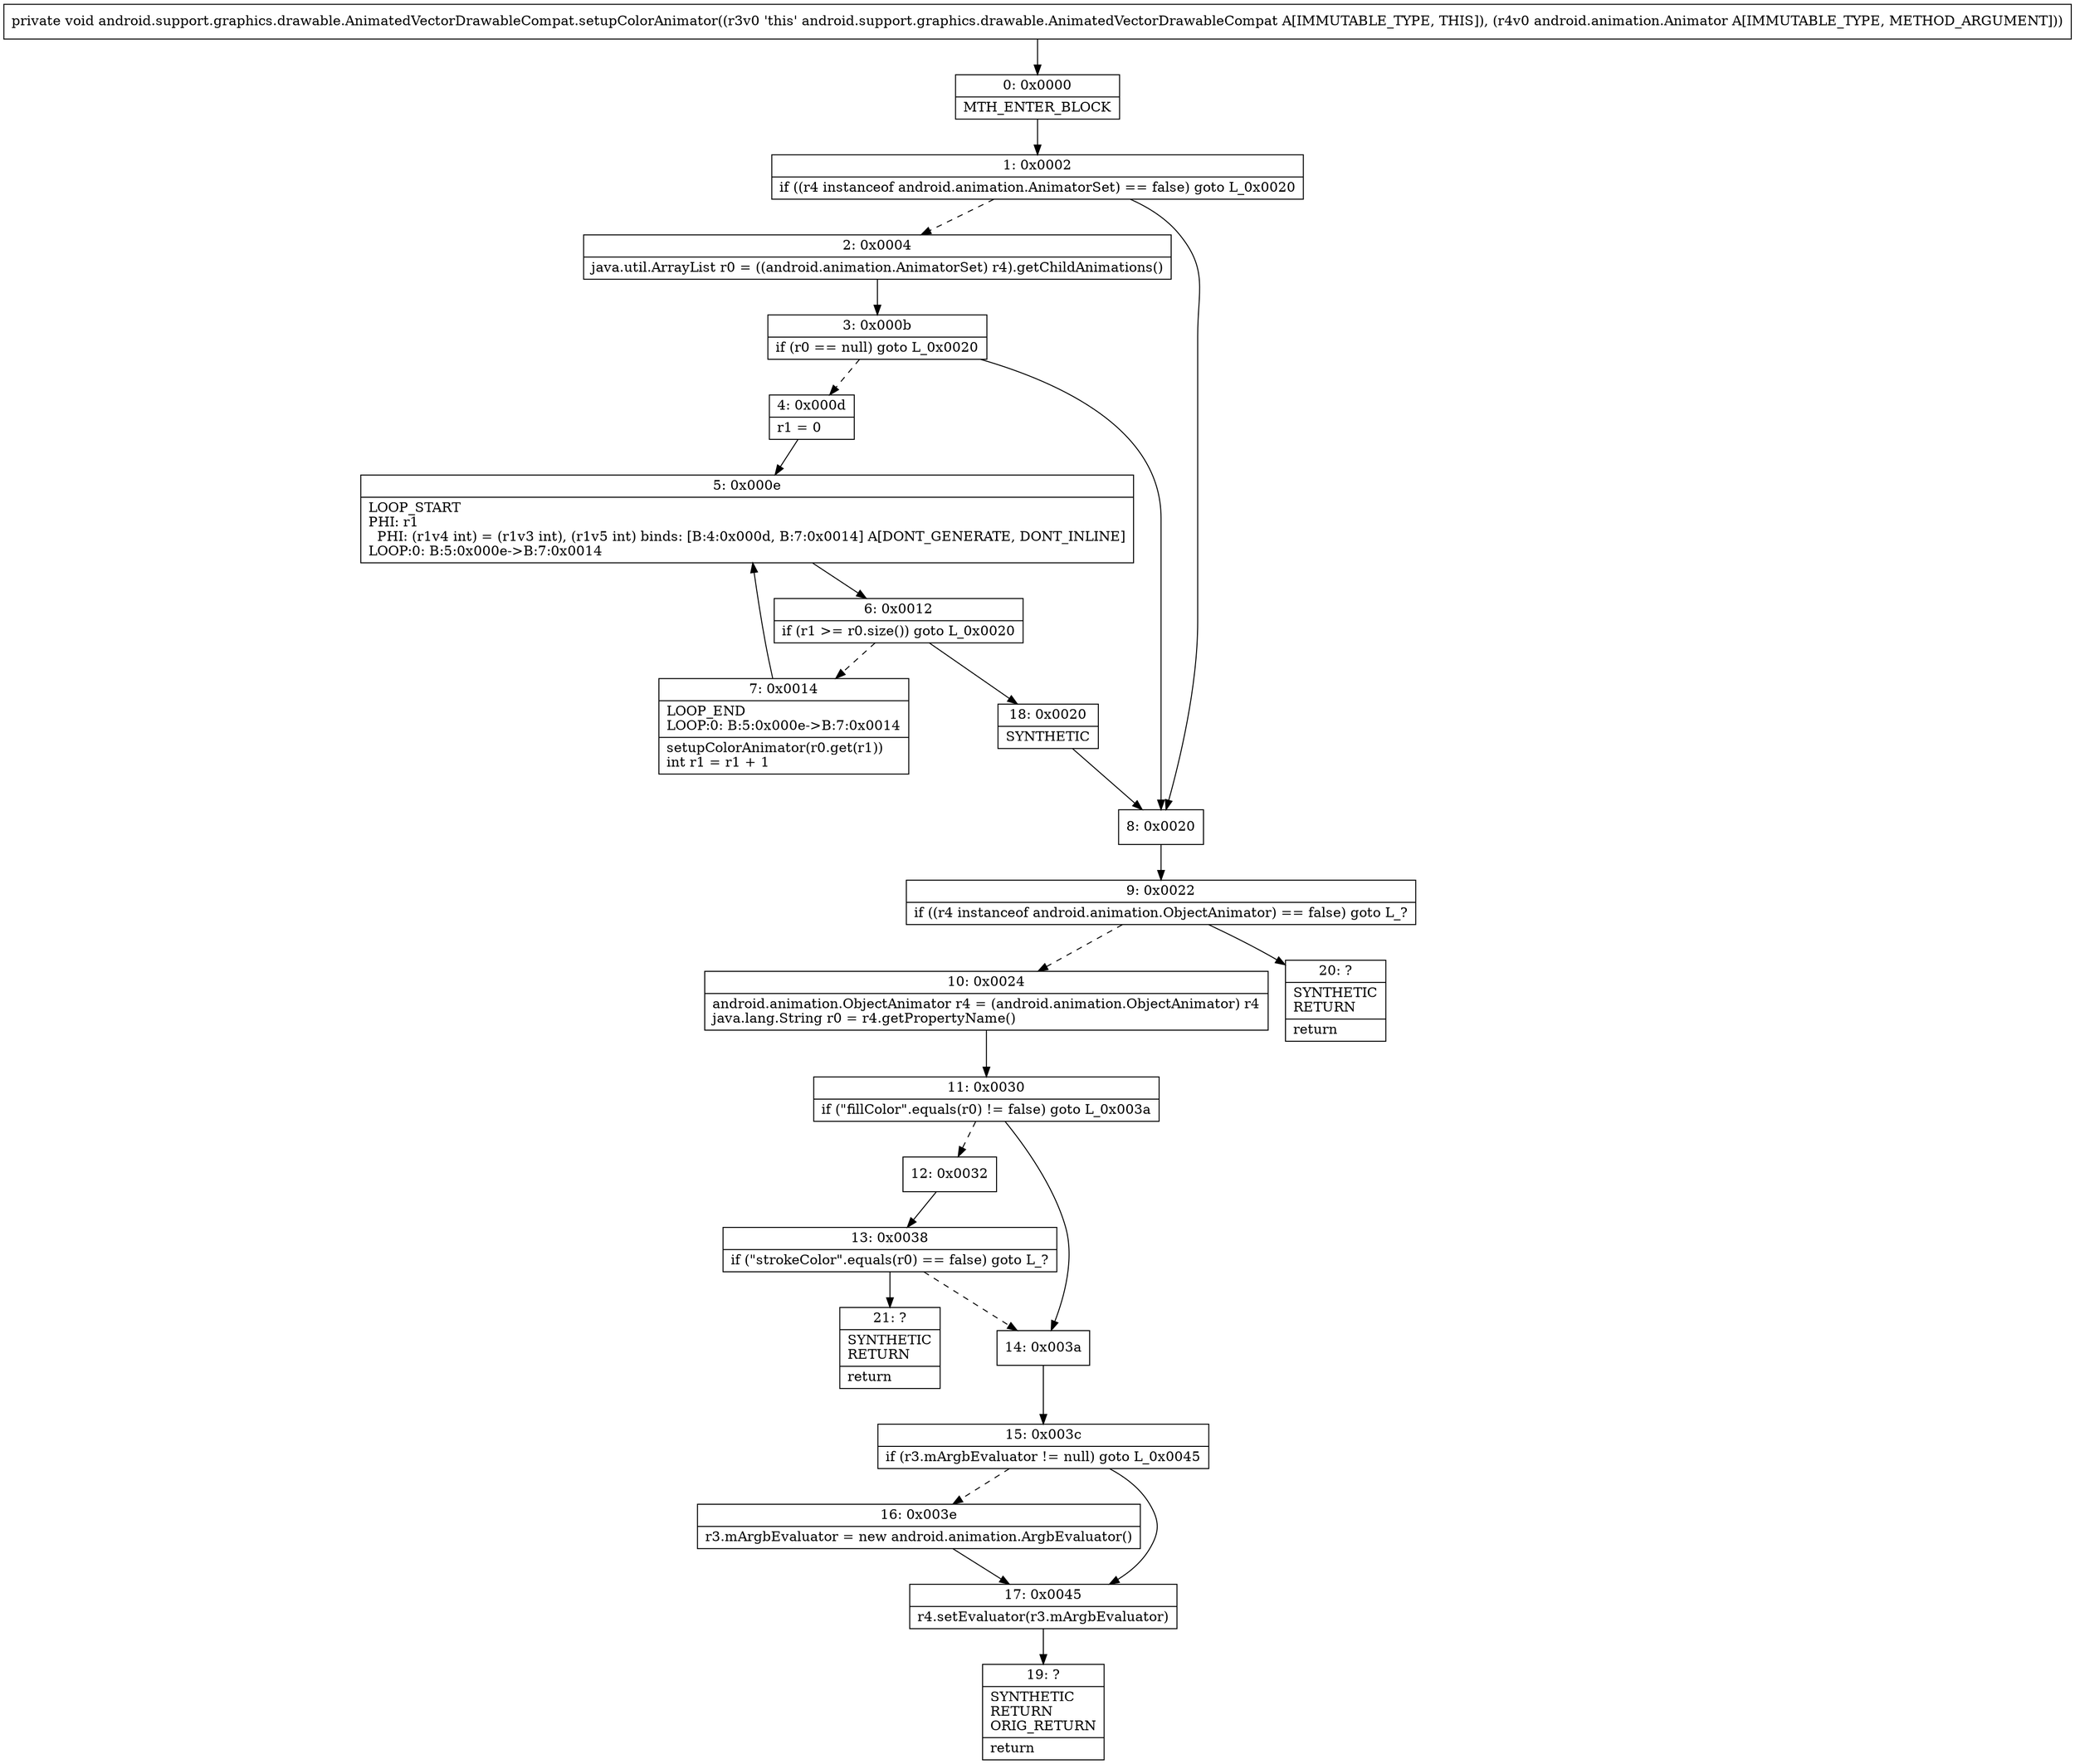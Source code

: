 digraph "CFG forandroid.support.graphics.drawable.AnimatedVectorDrawableCompat.setupColorAnimator(Landroid\/animation\/Animator;)V" {
Node_0 [shape=record,label="{0\:\ 0x0000|MTH_ENTER_BLOCK\l}"];
Node_1 [shape=record,label="{1\:\ 0x0002|if ((r4 instanceof android.animation.AnimatorSet) == false) goto L_0x0020\l}"];
Node_2 [shape=record,label="{2\:\ 0x0004|java.util.ArrayList r0 = ((android.animation.AnimatorSet) r4).getChildAnimations()\l}"];
Node_3 [shape=record,label="{3\:\ 0x000b|if (r0 == null) goto L_0x0020\l}"];
Node_4 [shape=record,label="{4\:\ 0x000d|r1 = 0\l}"];
Node_5 [shape=record,label="{5\:\ 0x000e|LOOP_START\lPHI: r1 \l  PHI: (r1v4 int) = (r1v3 int), (r1v5 int) binds: [B:4:0x000d, B:7:0x0014] A[DONT_GENERATE, DONT_INLINE]\lLOOP:0: B:5:0x000e\-\>B:7:0x0014\l}"];
Node_6 [shape=record,label="{6\:\ 0x0012|if (r1 \>= r0.size()) goto L_0x0020\l}"];
Node_7 [shape=record,label="{7\:\ 0x0014|LOOP_END\lLOOP:0: B:5:0x000e\-\>B:7:0x0014\l|setupColorAnimator(r0.get(r1))\lint r1 = r1 + 1\l}"];
Node_8 [shape=record,label="{8\:\ 0x0020}"];
Node_9 [shape=record,label="{9\:\ 0x0022|if ((r4 instanceof android.animation.ObjectAnimator) == false) goto L_?\l}"];
Node_10 [shape=record,label="{10\:\ 0x0024|android.animation.ObjectAnimator r4 = (android.animation.ObjectAnimator) r4\ljava.lang.String r0 = r4.getPropertyName()\l}"];
Node_11 [shape=record,label="{11\:\ 0x0030|if (\"fillColor\".equals(r0) != false) goto L_0x003a\l}"];
Node_12 [shape=record,label="{12\:\ 0x0032}"];
Node_13 [shape=record,label="{13\:\ 0x0038|if (\"strokeColor\".equals(r0) == false) goto L_?\l}"];
Node_14 [shape=record,label="{14\:\ 0x003a}"];
Node_15 [shape=record,label="{15\:\ 0x003c|if (r3.mArgbEvaluator != null) goto L_0x0045\l}"];
Node_16 [shape=record,label="{16\:\ 0x003e|r3.mArgbEvaluator = new android.animation.ArgbEvaluator()\l}"];
Node_17 [shape=record,label="{17\:\ 0x0045|r4.setEvaluator(r3.mArgbEvaluator)\l}"];
Node_18 [shape=record,label="{18\:\ 0x0020|SYNTHETIC\l}"];
Node_19 [shape=record,label="{19\:\ ?|SYNTHETIC\lRETURN\lORIG_RETURN\l|return\l}"];
Node_20 [shape=record,label="{20\:\ ?|SYNTHETIC\lRETURN\l|return\l}"];
Node_21 [shape=record,label="{21\:\ ?|SYNTHETIC\lRETURN\l|return\l}"];
MethodNode[shape=record,label="{private void android.support.graphics.drawable.AnimatedVectorDrawableCompat.setupColorAnimator((r3v0 'this' android.support.graphics.drawable.AnimatedVectorDrawableCompat A[IMMUTABLE_TYPE, THIS]), (r4v0 android.animation.Animator A[IMMUTABLE_TYPE, METHOD_ARGUMENT])) }"];
MethodNode -> Node_0;
Node_0 -> Node_1;
Node_1 -> Node_2[style=dashed];
Node_1 -> Node_8;
Node_2 -> Node_3;
Node_3 -> Node_4[style=dashed];
Node_3 -> Node_8;
Node_4 -> Node_5;
Node_5 -> Node_6;
Node_6 -> Node_7[style=dashed];
Node_6 -> Node_18;
Node_7 -> Node_5;
Node_8 -> Node_9;
Node_9 -> Node_10[style=dashed];
Node_9 -> Node_20;
Node_10 -> Node_11;
Node_11 -> Node_12[style=dashed];
Node_11 -> Node_14;
Node_12 -> Node_13;
Node_13 -> Node_14[style=dashed];
Node_13 -> Node_21;
Node_14 -> Node_15;
Node_15 -> Node_16[style=dashed];
Node_15 -> Node_17;
Node_16 -> Node_17;
Node_17 -> Node_19;
Node_18 -> Node_8;
}

